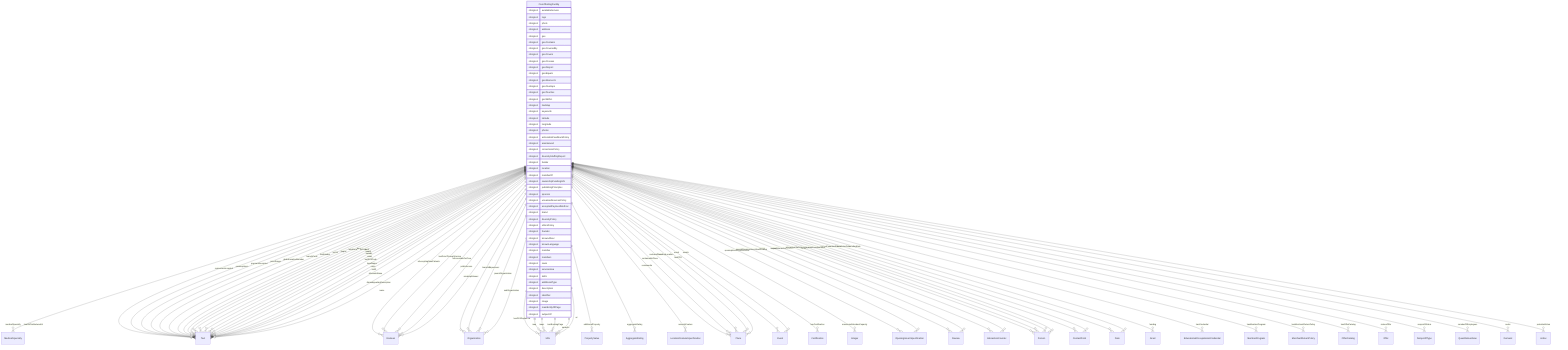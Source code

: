 erDiagram
CovidTestingFacility {
    stringList availableService  
    stringList logo  
    stringList photo  
    stringList address  
    stringList geo  
    stringList geoContains  
    stringList geoCoveredBy  
    stringList geoCovers  
    stringList geoCrosses  
    stringList geoDisjoint  
    stringList geoEquals  
    stringList geoIntersects  
    stringList geoOverlaps  
    stringList geoTouches  
    stringList geoWithin  
    stringList hasMap  
    stringList keywords  
    stringList latitude  
    stringList longitude  
    stringList photos  
    stringList actionableFeedbackPolicy  
    stringList areaServed  
    stringList correctionsPolicy  
    stringList diversityStaffingReport  
    stringList funder  
    stringList location  
    stringList memberOf  
    stringList ownershipFundingInfo  
    stringList publishingPrinciples  
    stringList sponsor  
    stringList unnamedSourcesPolicy  
    stringList acceptedPaymentMethod  
    stringList brand  
    stringList diversityPolicy  
    stringList ethicsPolicy  
    stringList founder  
    stringList knowsAbout  
    stringList knowsLanguage  
    stringList member  
    stringList members  
    stringList owns  
    stringList serviceArea  
    stringList skills  
    stringList additionalType  
    stringList description  
    stringList identifier  
    stringList image  
    stringList mainEntityOfPage  
    stringList subjectOf  
}

CovidTestingFacility ||--}o MedicalSpecialty : "medicalSpecialty"
CovidTestingFacility ||--}o Text : "healthPlanNetworkId"
CovidTestingFacility ||--}o Boolean : "isAcceptingNewPatients"
CovidTestingFacility ||--}o Organization : "branchOf"
CovidTestingFacility ||--}o Text : "currenciesAccepted"
CovidTestingFacility ||--}o Text : "openingHours"
CovidTestingFacility ||--}o Text : "paymentAccepted"
CovidTestingFacility ||--}o Text : "priceRange"
CovidTestingFacility ||--}o Text : "globalLocationNumber"
CovidTestingFacility ||--}o URL : "hasGS1DigitalLink"
CovidTestingFacility ||--}o PropertyValue : "additionalProperty"
CovidTestingFacility ||--}o AggregateRating : "aggregateRating"
CovidTestingFacility ||--}o LocationFeatureSpecification : "amenityFeature"
CovidTestingFacility ||--}o Text : "branchCode"
CovidTestingFacility ||--}o Place : "containedIn"
CovidTestingFacility ||--}o Place : "containedInPlace"
CovidTestingFacility ||--}o Place : "containsPlace"
CovidTestingFacility ||--}o Event : "event"
CovidTestingFacility ||--}o Event : "events"
CovidTestingFacility ||--}o Text : "faxNumber"
CovidTestingFacility ||--}o Certification : "hasCertification"
CovidTestingFacility ||--}o Boolean : "hasDriveThroughService"
CovidTestingFacility ||--}o Boolean : "isAccessibleForFree"
CovidTestingFacility ||--}o Text : "isicV4"
CovidTestingFacility ||--}o URL : "map"
CovidTestingFacility ||--}o URL : "maps"
CovidTestingFacility ||--}o Integer : "maximumAttendeeCapacity"
CovidTestingFacility ||--}o OpeningHoursSpecification : "openingHoursSpecification"
CovidTestingFacility ||--}o Boolean : "publicAccess"
CovidTestingFacility ||--}o Review : "review"
CovidTestingFacility ||--}o Review : "reviews"
CovidTestingFacility ||--}o Text : "slogan"
CovidTestingFacility ||--}o Boolean : "smokingAllowed"
CovidTestingFacility ||--}o OpeningHoursSpecification : "specialOpeningHoursSpecification"
CovidTestingFacility ||--}o Text : "telephone"
CovidTestingFacility ||--}o URL : "tourBookingPage"
CovidTestingFacility ||--}o Text : "duns"
CovidTestingFacility ||--}o Text : "leiCode"
CovidTestingFacility ||--}o Text : "taxID"
CovidTestingFacility ||--}o InteractionCounter : "agentInteractionStatistic"
CovidTestingFacility ||--}o Person : "alumni"
CovidTestingFacility ||--}o Text : "award"
CovidTestingFacility ||--}o Text : "awards"
CovidTestingFacility ||--}o ContactPoint : "contactPoint"
CovidTestingFacility ||--}o ContactPoint : "contactPoints"
CovidTestingFacility ||--}o Organization : "department"
CovidTestingFacility ||--}o Date : "dissolutionDate"
CovidTestingFacility ||--}o Text : "email"
CovidTestingFacility ||--}o Person : "employee"
CovidTestingFacility ||--}o Person : "employees"
CovidTestingFacility ||--}o Person : "founders"
CovidTestingFacility ||--}o Date : "foundingDate"
CovidTestingFacility ||--}o Place : "foundingLocation"
CovidTestingFacility ||--}o Grant : "funding"
CovidTestingFacility ||--}o EducationalOccupationalCredential : "hasCredential"
CovidTestingFacility ||--}o MemberProgram : "hasMemberProgram"
CovidTestingFacility ||--}o MerchantReturnPolicy : "hasMerchantReturnPolicy"
CovidTestingFacility ||--}o OfferCatalog : "hasOfferCatalog"
CovidTestingFacility ||--}o Place : "hasPOS"
CovidTestingFacility ||--}o InteractionCounter : "interactionStatistic"
CovidTestingFacility ||--}o Text : "iso6523Code"
CovidTestingFacility ||--}o Text : "legalName"
CovidTestingFacility ||--}o Offer : "makesOffer"
CovidTestingFacility ||--}o Text : "naics"
CovidTestingFacility ||--}o NonprofitType : "nonprofitStatus"
CovidTestingFacility ||--}o QuantitativeValue : "numberOfEmployees"
CovidTestingFacility ||--}o Organization : "parentOrganization"
CovidTestingFacility ||--}o Demand : "seeks"
CovidTestingFacility ||--}o Organization : "subOrganization"
CovidTestingFacility ||--}o Text : "vatID"
CovidTestingFacility ||--}o Text : "alternateName"
CovidTestingFacility ||--}o Text : "disambiguatingDescription"
CovidTestingFacility ||--}o Text : "name"
CovidTestingFacility ||--}o URL : "sameAs"
CovidTestingFacility ||--}o Action : "potentialAction"
CovidTestingFacility ||--}o URL : "url"